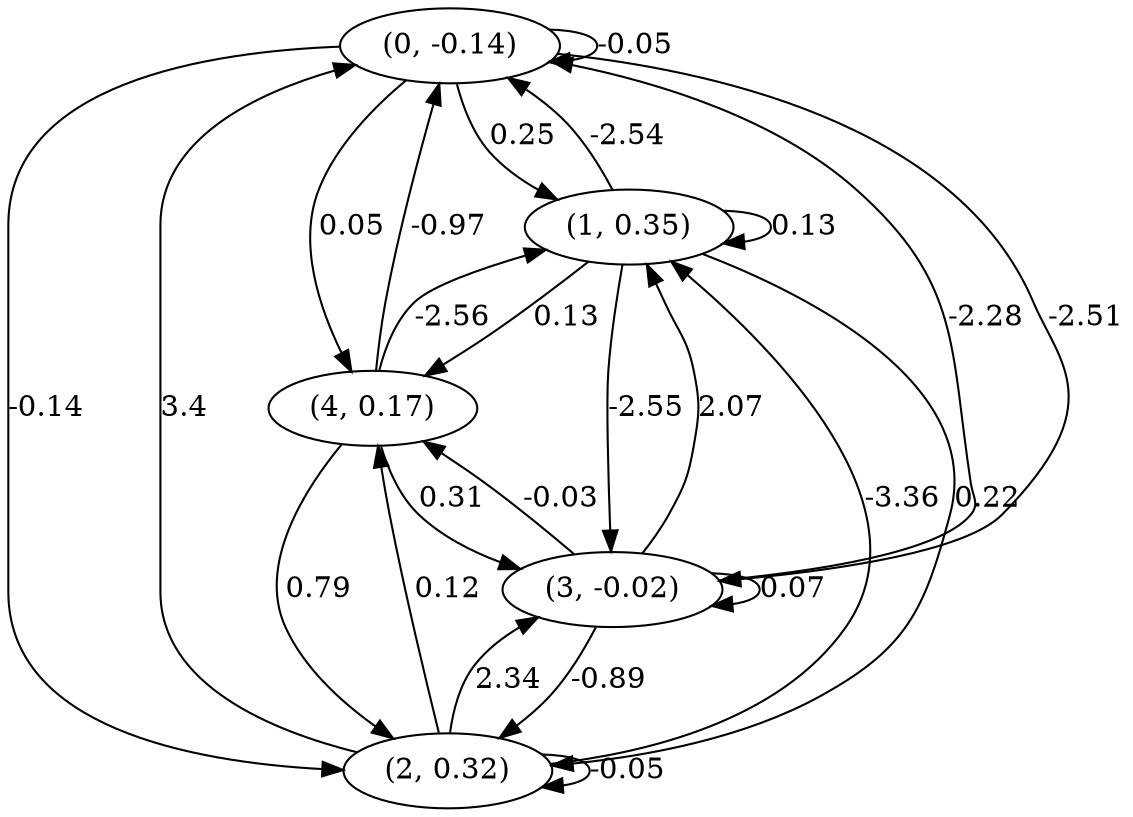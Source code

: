 digraph {
    0 [ label = "(0, -0.14)" ]
    1 [ label = "(1, 0.35)" ]
    2 [ label = "(2, 0.32)" ]
    3 [ label = "(3, -0.02)" ]
    4 [ label = "(4, 0.17)" ]
    0 -> 0 [ label = "-0.05" ]
    1 -> 1 [ label = "0.13" ]
    2 -> 2 [ label = "-0.05" ]
    3 -> 3 [ label = "0.07" ]
    1 -> 0 [ label = "-2.54" ]
    2 -> 0 [ label = "3.4" ]
    3 -> 0 [ label = "-2.28" ]
    4 -> 0 [ label = "-0.97" ]
    0 -> 1 [ label = "0.25" ]
    2 -> 1 [ label = "-3.36" ]
    3 -> 1 [ label = "2.07" ]
    4 -> 1 [ label = "-2.56" ]
    0 -> 2 [ label = "-0.14" ]
    1 -> 2 [ label = "0.22" ]
    3 -> 2 [ label = "-0.89" ]
    4 -> 2 [ label = "0.79" ]
    0 -> 3 [ label = "-2.51" ]
    1 -> 3 [ label = "-2.55" ]
    2 -> 3 [ label = "2.34" ]
    4 -> 3 [ label = "0.31" ]
    0 -> 4 [ label = "0.05" ]
    1 -> 4 [ label = "0.13" ]
    2 -> 4 [ label = "0.12" ]
    3 -> 4 [ label = "-0.03" ]
}

